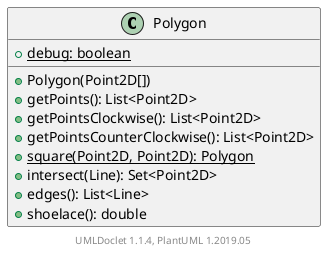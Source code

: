 @startuml

    class Polygon [[Polygon.html]] {
        {static} +debug: boolean
        +Polygon(Point2D[])
        +getPoints(): List<Point2D>
        +getPointsClockwise(): List<Point2D>
        +getPointsCounterClockwise(): List<Point2D>
        {static} +square(Point2D, Point2D): Polygon
        +intersect(Line): Set<Point2D>
        +edges(): List<Line>
        +shoelace(): double
    }


    center footer UMLDoclet 1.1.4, PlantUML 1.2019.05
@enduml
